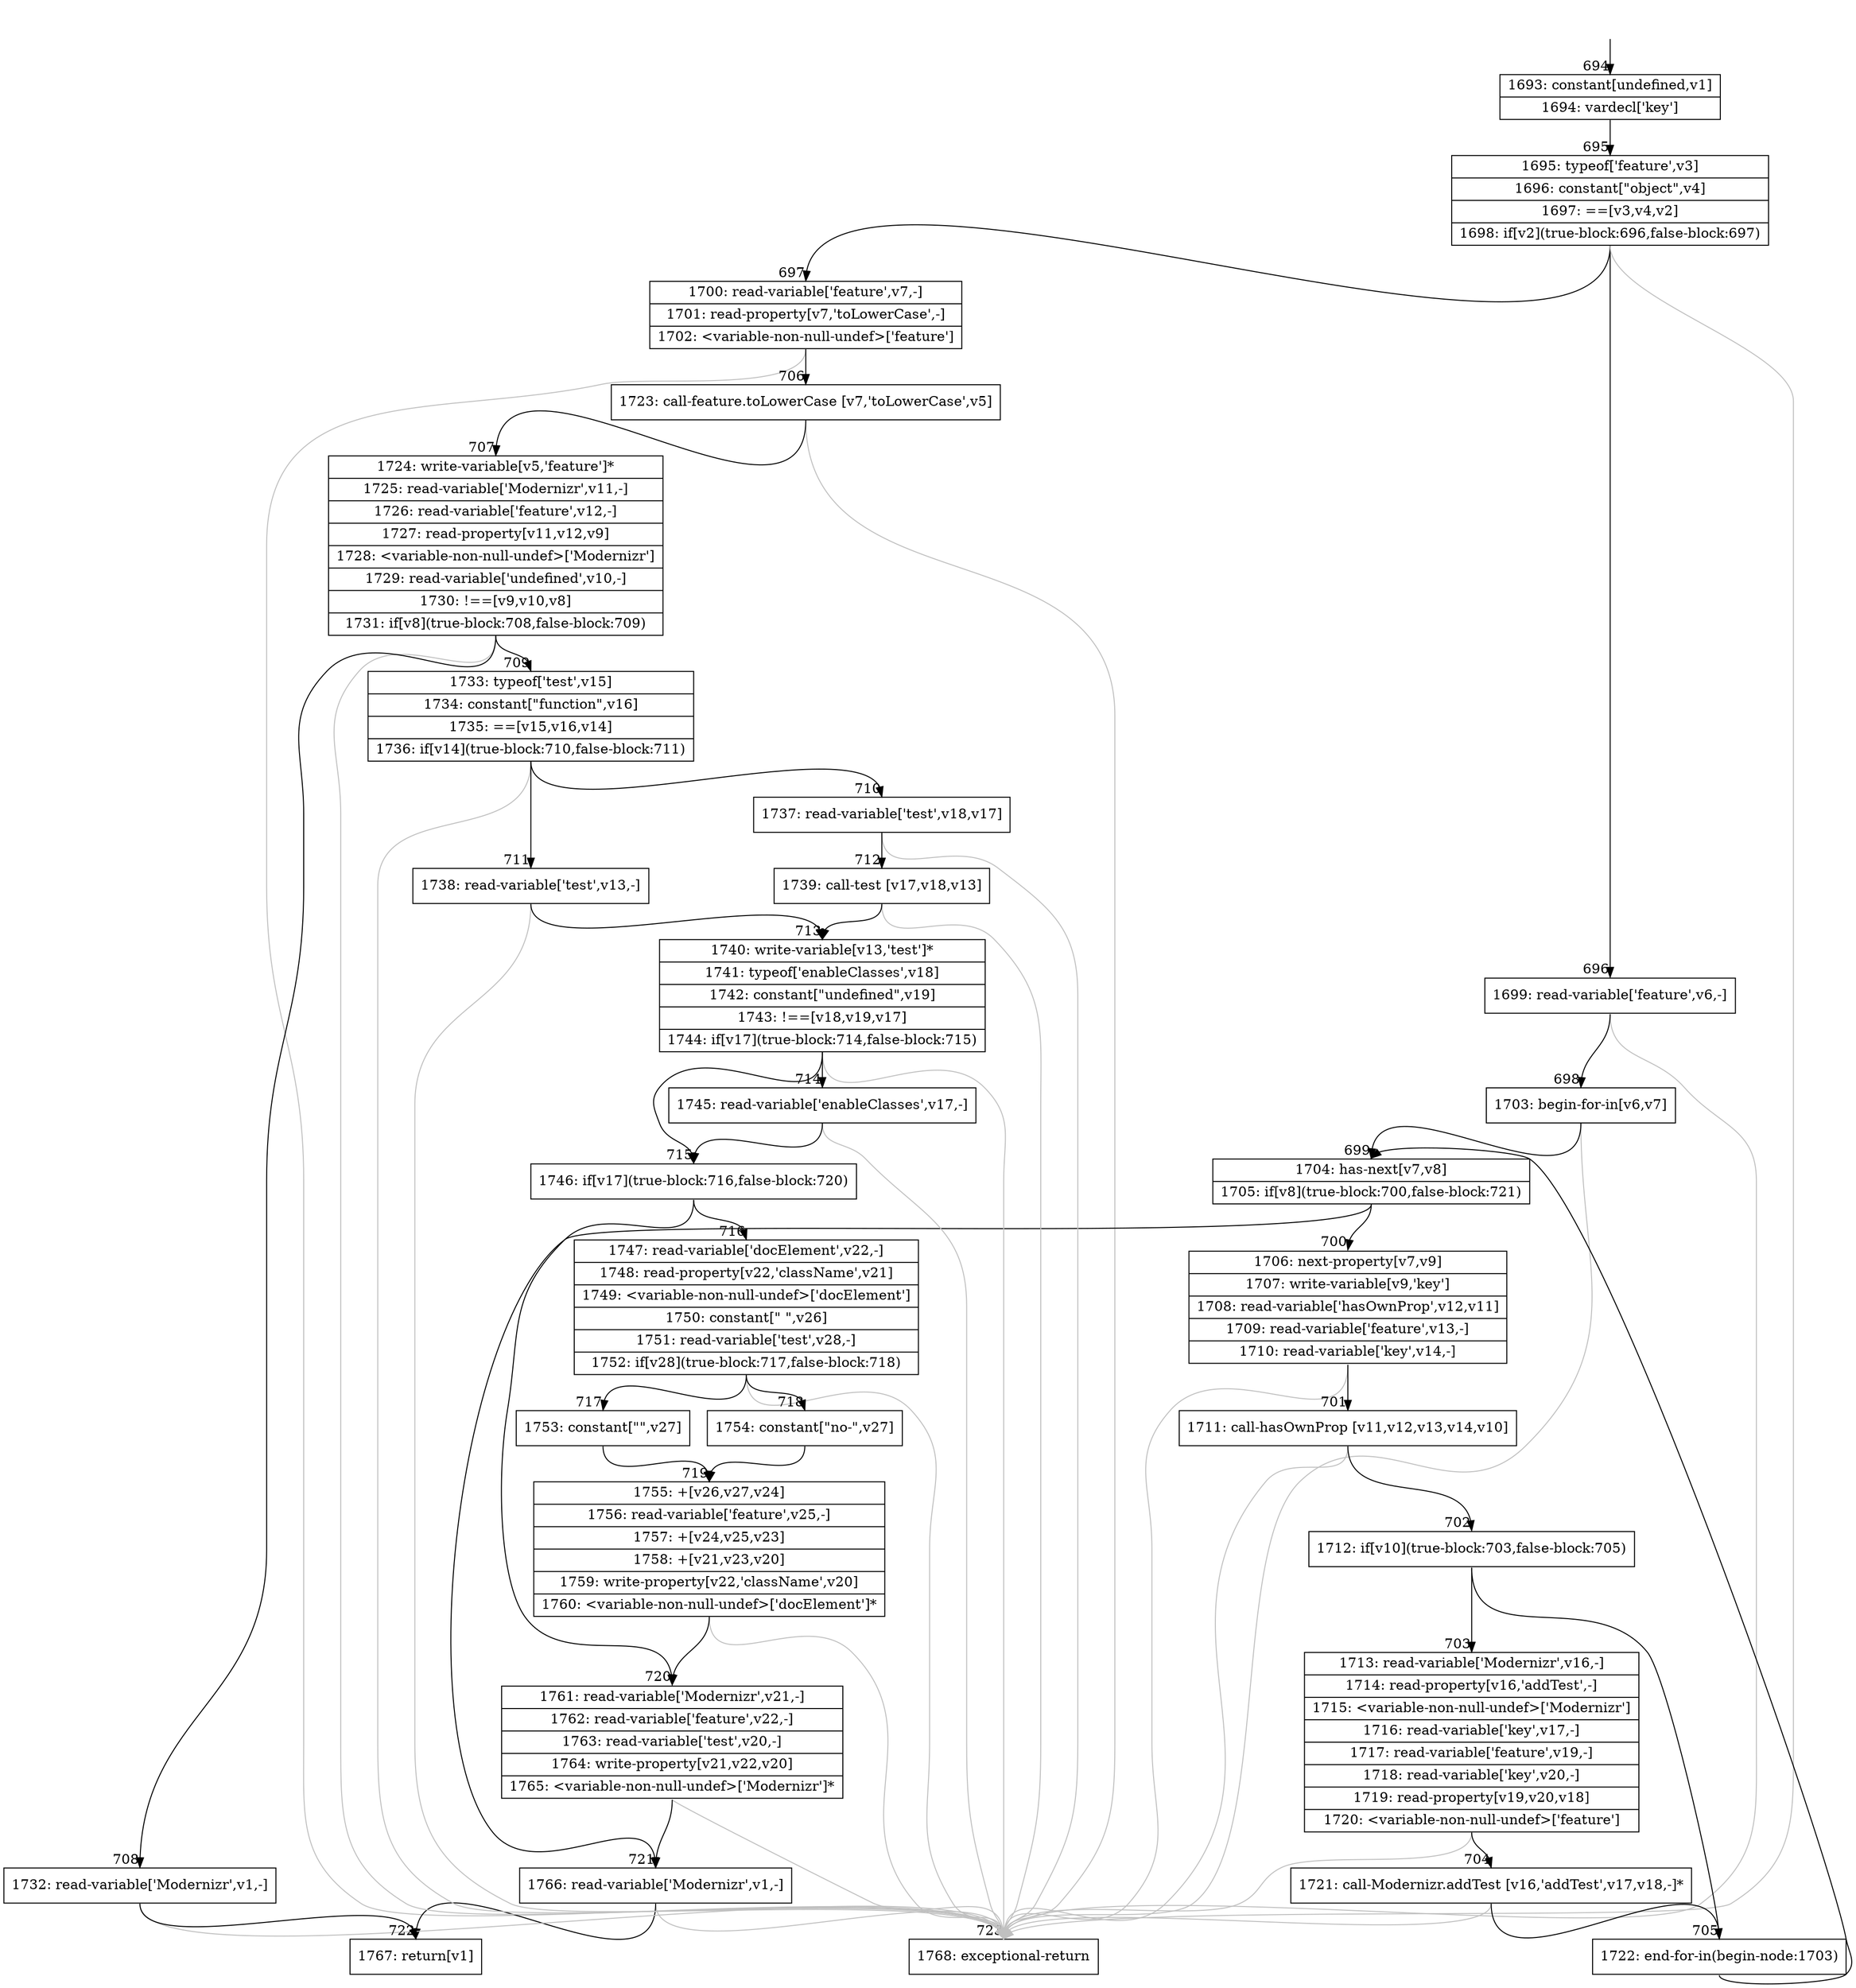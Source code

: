 digraph {
rankdir="TD"
BB_entry67[shape=none,label=""];
BB_entry67 -> BB694 [tailport=s, headport=n, headlabel="    694"]
BB694 [shape=record label="{1693: constant[undefined,v1]|1694: vardecl['key']}" ] 
BB694 -> BB695 [tailport=s, headport=n, headlabel="      695"]
BB695 [shape=record label="{1695: typeof['feature',v3]|1696: constant[\"object\",v4]|1697: ==[v3,v4,v2]|1698: if[v2](true-block:696,false-block:697)}" ] 
BB695 -> BB696 [tailport=s, headport=n, headlabel="      696"]
BB695 -> BB697 [tailport=s, headport=n, headlabel="      697"]
BB695 -> BB723 [tailport=s, headport=n, color=gray, headlabel="      723"]
BB696 [shape=record label="{1699: read-variable['feature',v6,-]}" ] 
BB696 -> BB698 [tailport=s, headport=n, headlabel="      698"]
BB696 -> BB723 [tailport=s, headport=n, color=gray]
BB697 [shape=record label="{1700: read-variable['feature',v7,-]|1701: read-property[v7,'toLowerCase',-]|1702: \<variable-non-null-undef\>['feature']}" ] 
BB697 -> BB706 [tailport=s, headport=n, headlabel="      706"]
BB697 -> BB723 [tailport=s, headport=n, color=gray]
BB698 [shape=record label="{1703: begin-for-in[v6,v7]}" ] 
BB698 -> BB699 [tailport=s, headport=n, headlabel="      699"]
BB698 -> BB723 [tailport=s, headport=n, color=gray]
BB699 [shape=record label="{1704: has-next[v7,v8]|1705: if[v8](true-block:700,false-block:721)}" ] 
BB699 -> BB700 [tailport=s, headport=n, headlabel="      700"]
BB699 -> BB721 [tailport=s, headport=n, headlabel="      721"]
BB700 [shape=record label="{1706: next-property[v7,v9]|1707: write-variable[v9,'key']|1708: read-variable['hasOwnProp',v12,v11]|1709: read-variable['feature',v13,-]|1710: read-variable['key',v14,-]}" ] 
BB700 -> BB701 [tailport=s, headport=n, headlabel="      701"]
BB700 -> BB723 [tailport=s, headport=n, color=gray]
BB701 [shape=record label="{1711: call-hasOwnProp [v11,v12,v13,v14,v10]}" ] 
BB701 -> BB702 [tailport=s, headport=n, headlabel="      702"]
BB701 -> BB723 [tailport=s, headport=n, color=gray]
BB702 [shape=record label="{1712: if[v10](true-block:703,false-block:705)}" ] 
BB702 -> BB703 [tailport=s, headport=n, headlabel="      703"]
BB702 -> BB705 [tailport=s, headport=n, headlabel="      705"]
BB703 [shape=record label="{1713: read-variable['Modernizr',v16,-]|1714: read-property[v16,'addTest',-]|1715: \<variable-non-null-undef\>['Modernizr']|1716: read-variable['key',v17,-]|1717: read-variable['feature',v19,-]|1718: read-variable['key',v20,-]|1719: read-property[v19,v20,v18]|1720: \<variable-non-null-undef\>['feature']}" ] 
BB703 -> BB704 [tailport=s, headport=n, headlabel="      704"]
BB703 -> BB723 [tailport=s, headport=n, color=gray]
BB704 [shape=record label="{1721: call-Modernizr.addTest [v16,'addTest',v17,v18,-]*}" ] 
BB704 -> BB705 [tailport=s, headport=n]
BB704 -> BB723 [tailport=s, headport=n, color=gray]
BB705 [shape=record label="{1722: end-for-in(begin-node:1703)}" ] 
BB705 -> BB699 [tailport=s, headport=n]
BB706 [shape=record label="{1723: call-feature.toLowerCase [v7,'toLowerCase',v5]}" ] 
BB706 -> BB707 [tailport=s, headport=n, headlabel="      707"]
BB706 -> BB723 [tailport=s, headport=n, color=gray]
BB707 [shape=record label="{1724: write-variable[v5,'feature']*|1725: read-variable['Modernizr',v11,-]|1726: read-variable['feature',v12,-]|1727: read-property[v11,v12,v9]|1728: \<variable-non-null-undef\>['Modernizr']|1729: read-variable['undefined',v10,-]|1730: !==[v9,v10,v8]|1731: if[v8](true-block:708,false-block:709)}" ] 
BB707 -> BB708 [tailport=s, headport=n, headlabel="      708"]
BB707 -> BB709 [tailport=s, headport=n, headlabel="      709"]
BB707 -> BB723 [tailport=s, headport=n, color=gray]
BB708 [shape=record label="{1732: read-variable['Modernizr',v1,-]}" ] 
BB708 -> BB722 [tailport=s, headport=n, headlabel="      722"]
BB708 -> BB723 [tailport=s, headport=n, color=gray]
BB709 [shape=record label="{1733: typeof['test',v15]|1734: constant[\"function\",v16]|1735: ==[v15,v16,v14]|1736: if[v14](true-block:710,false-block:711)}" ] 
BB709 -> BB710 [tailport=s, headport=n, headlabel="      710"]
BB709 -> BB711 [tailport=s, headport=n, headlabel="      711"]
BB709 -> BB723 [tailport=s, headport=n, color=gray]
BB710 [shape=record label="{1737: read-variable['test',v18,v17]}" ] 
BB710 -> BB712 [tailport=s, headport=n, headlabel="      712"]
BB710 -> BB723 [tailport=s, headport=n, color=gray]
BB711 [shape=record label="{1738: read-variable['test',v13,-]}" ] 
BB711 -> BB713 [tailport=s, headport=n, headlabel="      713"]
BB711 -> BB723 [tailport=s, headport=n, color=gray]
BB712 [shape=record label="{1739: call-test [v17,v18,v13]}" ] 
BB712 -> BB713 [tailport=s, headport=n]
BB712 -> BB723 [tailport=s, headport=n, color=gray]
BB713 [shape=record label="{1740: write-variable[v13,'test']*|1741: typeof['enableClasses',v18]|1742: constant[\"undefined\",v19]|1743: !==[v18,v19,v17]|1744: if[v17](true-block:714,false-block:715)}" ] 
BB713 -> BB715 [tailport=s, headport=n, headlabel="      715"]
BB713 -> BB714 [tailport=s, headport=n, headlabel="      714"]
BB713 -> BB723 [tailport=s, headport=n, color=gray]
BB714 [shape=record label="{1745: read-variable['enableClasses',v17,-]}" ] 
BB714 -> BB715 [tailport=s, headport=n]
BB714 -> BB723 [tailport=s, headport=n, color=gray]
BB715 [shape=record label="{1746: if[v17](true-block:716,false-block:720)}" ] 
BB715 -> BB716 [tailport=s, headport=n, headlabel="      716"]
BB715 -> BB720 [tailport=s, headport=n, headlabel="      720"]
BB716 [shape=record label="{1747: read-variable['docElement',v22,-]|1748: read-property[v22,'className',v21]|1749: \<variable-non-null-undef\>['docElement']|1750: constant[\" \",v26]|1751: read-variable['test',v28,-]|1752: if[v28](true-block:717,false-block:718)}" ] 
BB716 -> BB717 [tailport=s, headport=n, headlabel="      717"]
BB716 -> BB718 [tailport=s, headport=n, headlabel="      718"]
BB716 -> BB723 [tailport=s, headport=n, color=gray]
BB717 [shape=record label="{1753: constant[\"\",v27]}" ] 
BB717 -> BB719 [tailport=s, headport=n, headlabel="      719"]
BB718 [shape=record label="{1754: constant[\"no-\",v27]}" ] 
BB718 -> BB719 [tailport=s, headport=n]
BB719 [shape=record label="{1755: +[v26,v27,v24]|1756: read-variable['feature',v25,-]|1757: +[v24,v25,v23]|1758: +[v21,v23,v20]|1759: write-property[v22,'className',v20]|1760: \<variable-non-null-undef\>['docElement']*}" ] 
BB719 -> BB720 [tailport=s, headport=n]
BB719 -> BB723 [tailport=s, headport=n, color=gray]
BB720 [shape=record label="{1761: read-variable['Modernizr',v21,-]|1762: read-variable['feature',v22,-]|1763: read-variable['test',v20,-]|1764: write-property[v21,v22,v20]|1765: \<variable-non-null-undef\>['Modernizr']*}" ] 
BB720 -> BB721 [tailport=s, headport=n]
BB720 -> BB723 [tailport=s, headport=n, color=gray]
BB721 [shape=record label="{1766: read-variable['Modernizr',v1,-]}" ] 
BB721 -> BB722 [tailport=s, headport=n]
BB721 -> BB723 [tailport=s, headport=n, color=gray]
BB722 [shape=record label="{1767: return[v1]}" ] 
BB723 [shape=record label="{1768: exceptional-return}" ] 
//#$~ 623
}
